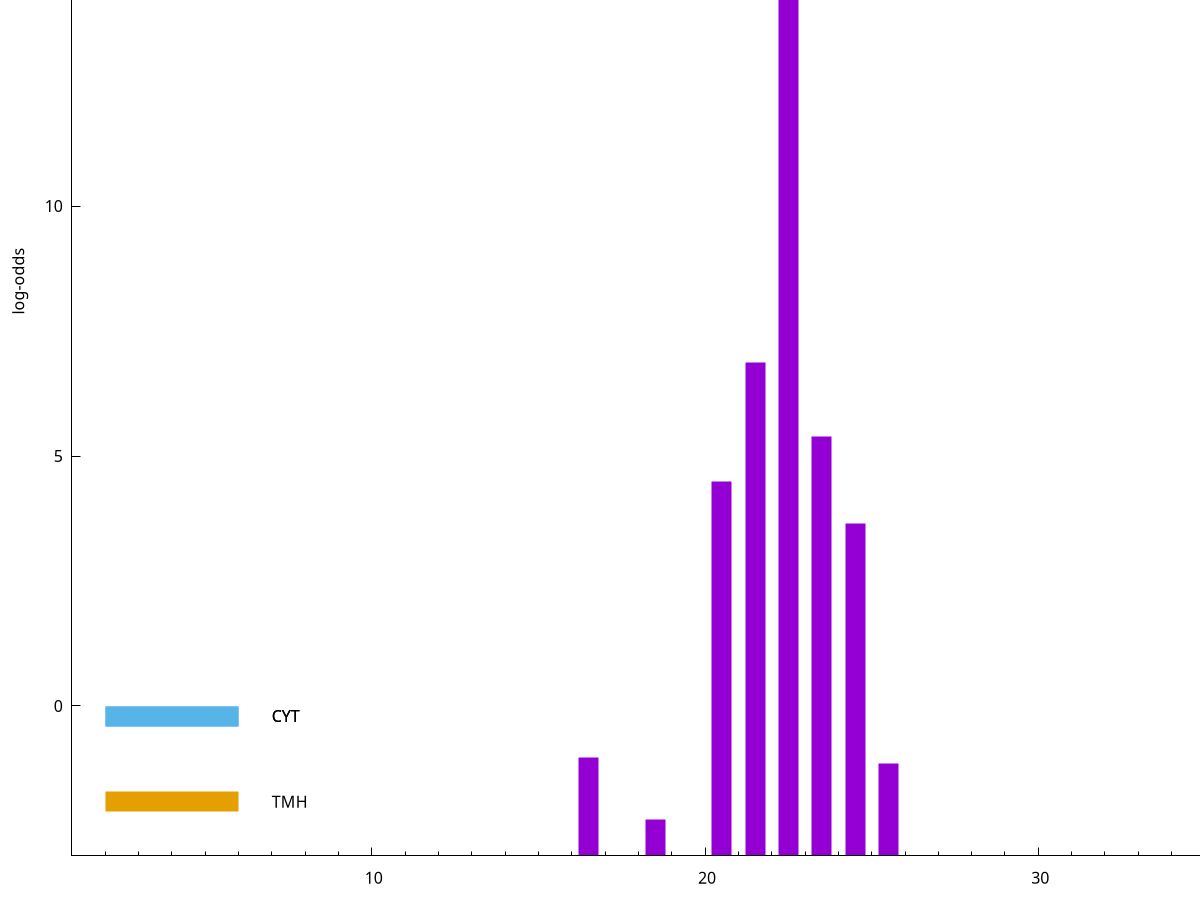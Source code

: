 set title "LipoP predictions for SRR4017833.gff"
set size 2., 1.4
set xrange [1:70] 
set mxtics 10
set yrange [-3:20]
set y2range [0:23]
set ylabel "log-odds"
set term postscript eps color solid "Helvetica" 30
set output "SRR4017833.gff85.eps"
set arrow from 2,17.244 to 6,17.244 nohead lt 1 lw 20
set label "SpI" at 7,17.244
set arrow from 2,-0.200913 to 6,-0.200913 nohead lt 3 lw 20
set label "CYT" at 7,-0.200913
set arrow from 2,-0.200913 to 6,-0.200913 nohead lt 3 lw 20
set label "CYT" at 7,-0.200913
set arrow from 2,-1.91555 to 6,-1.91555 nohead lt 4 lw 20
set label "TMH" at 7,-1.91555
set arrow from 2,17.244 to 6,17.244 nohead lt 1 lw 20
set label "SpI" at 7,17.244
# NOTE: The scores below are the log-odds scores with the threshold
# NOTE: subtracted (a hack to make gnuplot make the histogram all
# NOTE: look nice).
plot "-" axes x1y2 title "" with impulses lt 1 lw 20
22.500000 20.242200
21.500000 9.880820
23.500000 8.392730
20.500000 7.496390
24.500000 6.643530
16.500000 1.974810
25.500000 1.855610
18.500000 0.719270
e
exit
